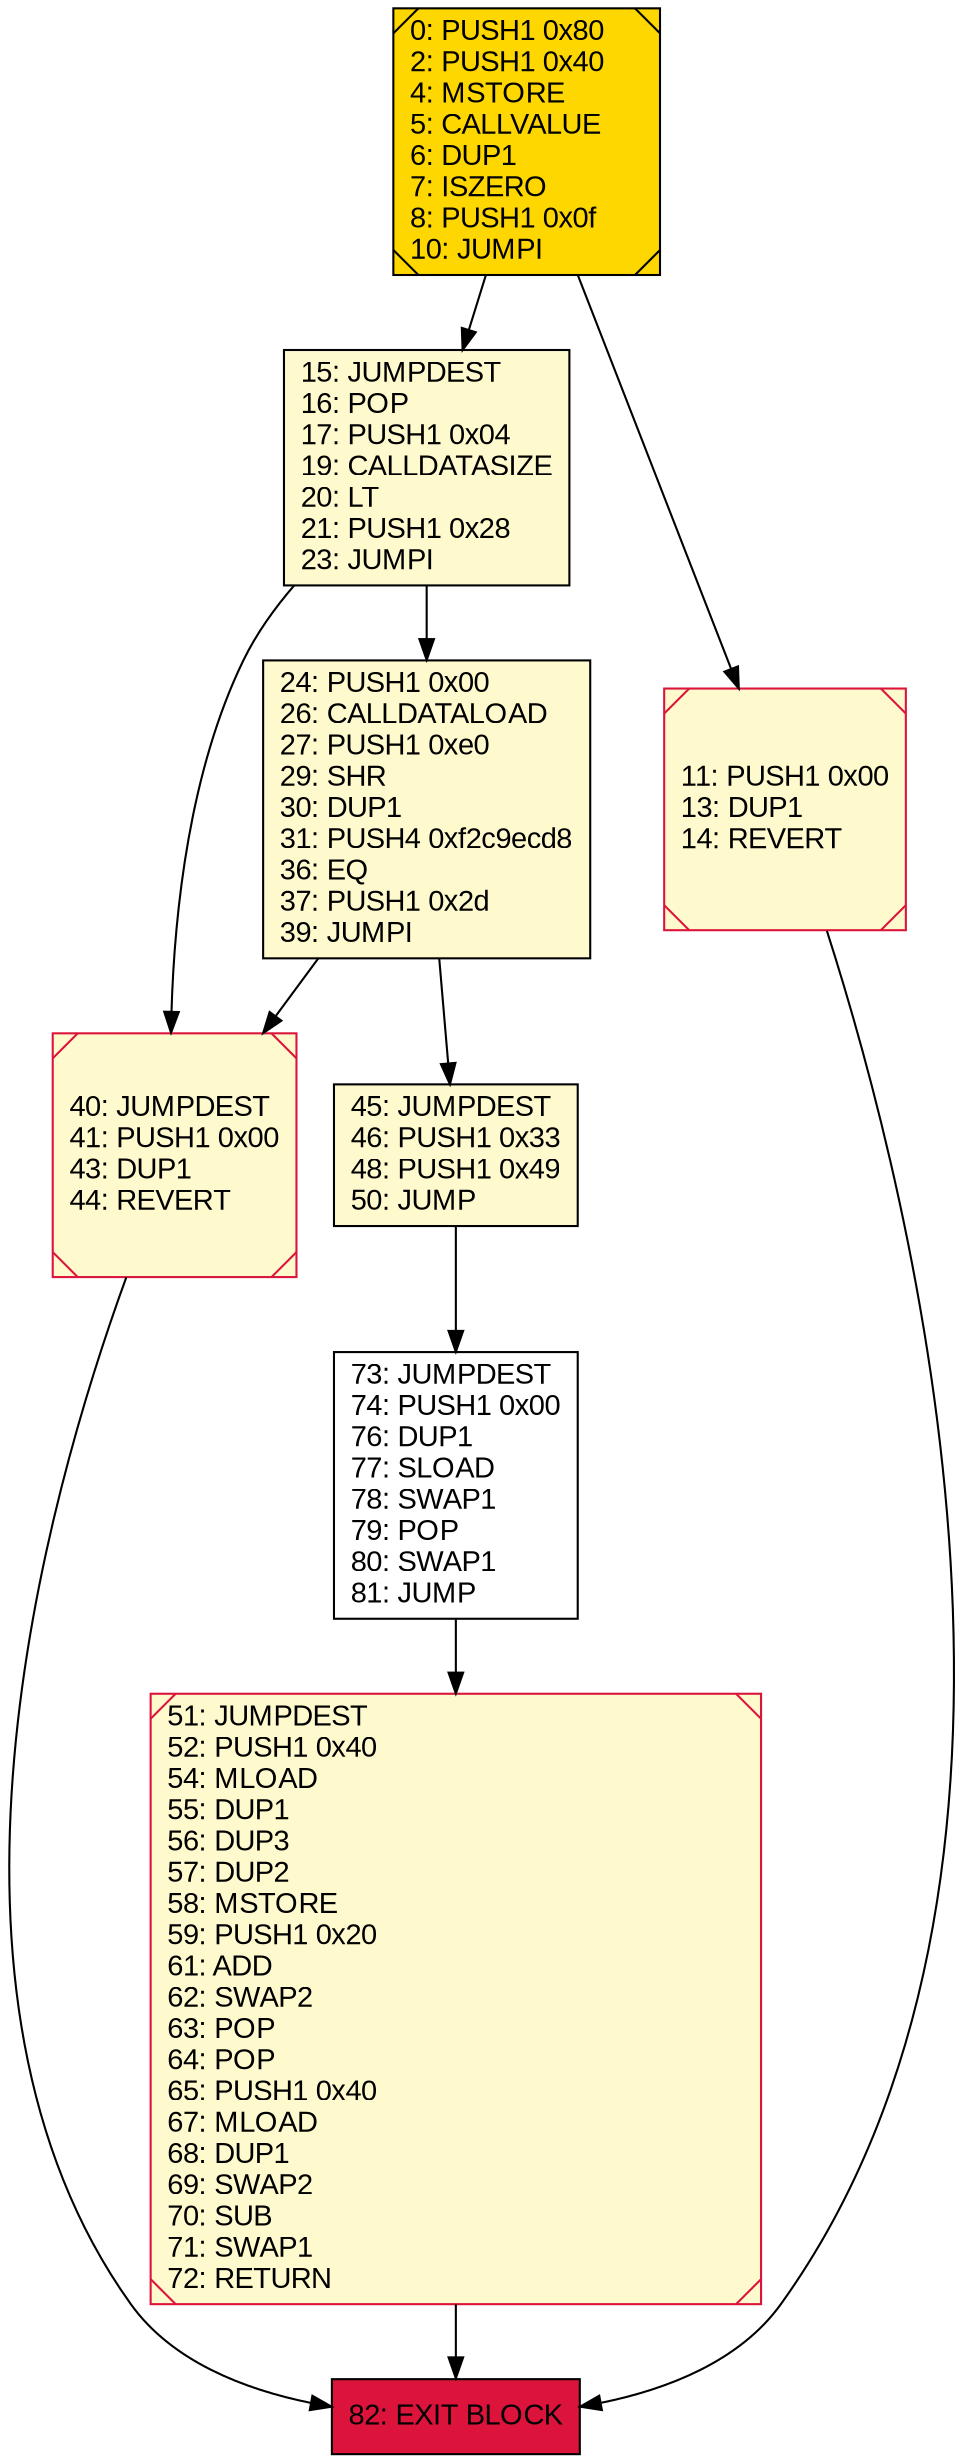 digraph G {
bgcolor=transparent rankdir=UD;
node [shape=box style=filled color=black fillcolor=white fontname=arial fontcolor=black];
73 [label="73: JUMPDEST\l74: PUSH1 0x00\l76: DUP1\l77: SLOAD\l78: SWAP1\l79: POP\l80: SWAP1\l81: JUMP\l" ];
51 [label="51: JUMPDEST\l52: PUSH1 0x40\l54: MLOAD\l55: DUP1\l56: DUP3\l57: DUP2\l58: MSTORE\l59: PUSH1 0x20\l61: ADD\l62: SWAP2\l63: POP\l64: POP\l65: PUSH1 0x40\l67: MLOAD\l68: DUP1\l69: SWAP2\l70: SUB\l71: SWAP1\l72: RETURN\l" fillcolor=lemonchiffon shape=Msquare color=crimson ];
0 [label="0: PUSH1 0x80\l2: PUSH1 0x40\l4: MSTORE\l5: CALLVALUE\l6: DUP1\l7: ISZERO\l8: PUSH1 0x0f\l10: JUMPI\l" fillcolor=lemonchiffon shape=Msquare fillcolor=gold ];
82 [label="82: EXIT BLOCK\l" fillcolor=crimson ];
15 [label="15: JUMPDEST\l16: POP\l17: PUSH1 0x04\l19: CALLDATASIZE\l20: LT\l21: PUSH1 0x28\l23: JUMPI\l" fillcolor=lemonchiffon ];
45 [label="45: JUMPDEST\l46: PUSH1 0x33\l48: PUSH1 0x49\l50: JUMP\l" fillcolor=lemonchiffon ];
11 [label="11: PUSH1 0x00\l13: DUP1\l14: REVERT\l" fillcolor=lemonchiffon shape=Msquare color=crimson ];
40 [label="40: JUMPDEST\l41: PUSH1 0x00\l43: DUP1\l44: REVERT\l" fillcolor=lemonchiffon shape=Msquare color=crimson ];
24 [label="24: PUSH1 0x00\l26: CALLDATALOAD\l27: PUSH1 0xe0\l29: SHR\l30: DUP1\l31: PUSH4 0xf2c9ecd8\l36: EQ\l37: PUSH1 0x2d\l39: JUMPI\l" fillcolor=lemonchiffon ];
73 -> 51;
0 -> 15;
51 -> 82;
24 -> 40;
24 -> 45;
0 -> 11;
11 -> 82;
45 -> 73;
15 -> 24;
15 -> 40;
40 -> 82;
}